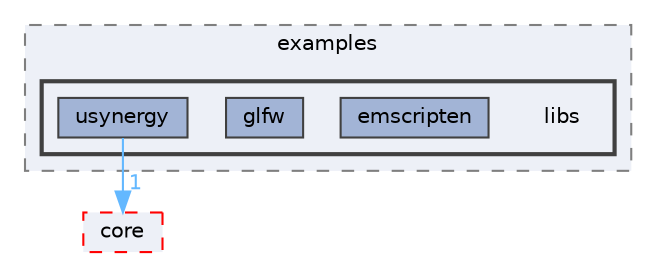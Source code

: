digraph "runtime/imgui/examples/libs"
{
 // LATEX_PDF_SIZE
  bgcolor="transparent";
  edge [fontname=Helvetica,fontsize=10,labelfontname=Helvetica,labelfontsize=10];
  node [fontname=Helvetica,fontsize=10,shape=box,height=0.2,width=0.4];
  compound=true
  subgraph clusterdir_ab944393f9802f1f645e8d187873bf1b {
    graph [ bgcolor="#edf0f7", pencolor="grey50", label="examples", fontname=Helvetica,fontsize=10 style="filled,dashed", URL="dir_ab944393f9802f1f645e8d187873bf1b.html",tooltip=""]
  subgraph clusterdir_a93cf287d33429ee66b99c7b5fc2326f {
    graph [ bgcolor="#edf0f7", pencolor="grey25", label="", fontname=Helvetica,fontsize=10 style="filled,bold", URL="dir_a93cf287d33429ee66b99c7b5fc2326f.html",tooltip=""]
    dir_a93cf287d33429ee66b99c7b5fc2326f [shape=plaintext, label="libs"];
  dir_b9b27822ee59f26c738b2ab21466d4f0 [label="emscripten", fillcolor="#a2b4d6", color="grey25", style="filled", URL="dir_b9b27822ee59f26c738b2ab21466d4f0.html",tooltip=""];
  dir_8e943ce9dea06bf13b088c42e84d2349 [label="glfw", fillcolor="#a2b4d6", color="grey25", style="filled", URL="dir_8e943ce9dea06bf13b088c42e84d2349.html",tooltip=""];
  dir_765ad044ba55ef341934b15b187b015c [label="usynergy", fillcolor="#a2b4d6", color="grey25", style="filled", URL="dir_765ad044ba55ef341934b15b187b015c.html",tooltip=""];
  }
  }
  dir_0b94c9ea5f3d98712a457061cc05ff83 [label="core", fillcolor="#edf0f7", color="red", style="filled,dashed", URL="dir_0b94c9ea5f3d98712a457061cc05ff83.html",tooltip=""];
  dir_765ad044ba55ef341934b15b187b015c->dir_0b94c9ea5f3d98712a457061cc05ff83 [headlabel="1", labeldistance=1.5 headhref="dir_000130_000023.html" href="dir_000130_000023.html" color="steelblue1" fontcolor="steelblue1"];
}
